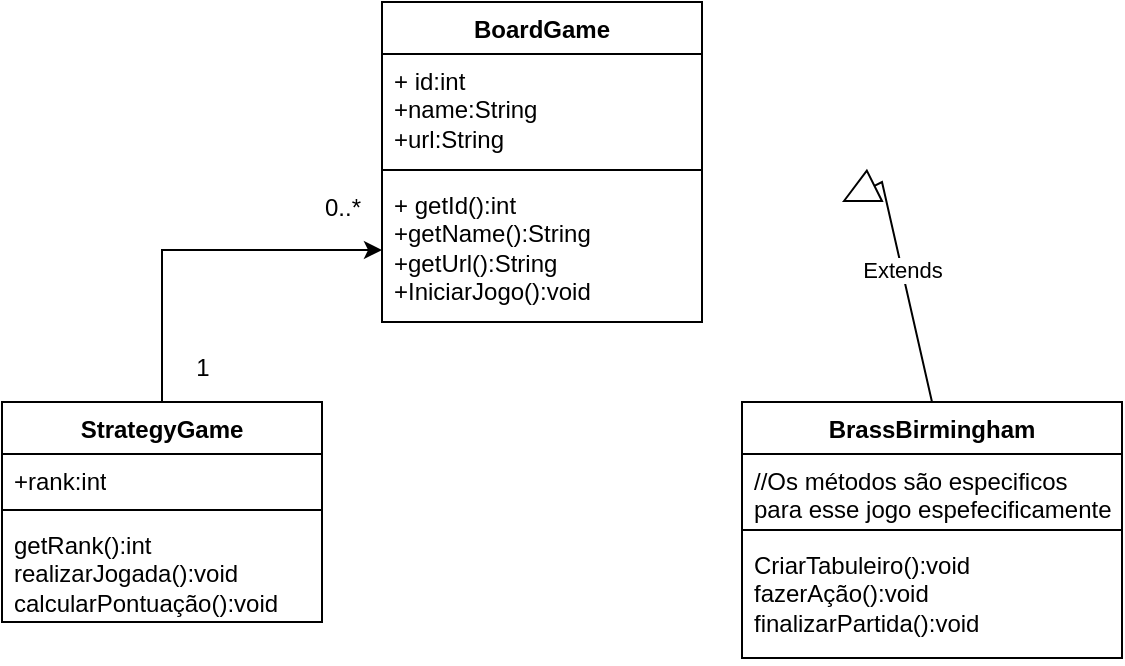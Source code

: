 <mxfile version="21.3.2" type="device">
  <diagram name="Página-1" id="jsQomzUjXCSumbpPs3e9">
    <mxGraphModel dx="880" dy="484" grid="1" gridSize="10" guides="1" tooltips="1" connect="1" arrows="1" fold="1" page="1" pageScale="1" pageWidth="827" pageHeight="1169" math="0" shadow="0">
      <root>
        <mxCell id="0" />
        <mxCell id="1" parent="0" />
        <mxCell id="O_-ekn1fxQvo3HgpInFX-1" value="BoardGame" style="swimlane;fontStyle=1;align=center;verticalAlign=top;childLayout=stackLayout;horizontal=1;startSize=26;horizontalStack=0;resizeParent=1;resizeParentMax=0;resizeLast=0;collapsible=1;marginBottom=0;whiteSpace=wrap;html=1;" vertex="1" parent="1">
          <mxGeometry x="280" y="120" width="160" height="160" as="geometry" />
        </mxCell>
        <mxCell id="O_-ekn1fxQvo3HgpInFX-2" value="+ id:int&lt;br&gt;+name:String&lt;br&gt;+url:String" style="text;strokeColor=none;fillColor=none;align=left;verticalAlign=top;spacingLeft=4;spacingRight=4;overflow=hidden;rotatable=0;points=[[0,0.5],[1,0.5]];portConstraint=eastwest;whiteSpace=wrap;html=1;" vertex="1" parent="O_-ekn1fxQvo3HgpInFX-1">
          <mxGeometry y="26" width="160" height="54" as="geometry" />
        </mxCell>
        <mxCell id="O_-ekn1fxQvo3HgpInFX-3" value="" style="line;strokeWidth=1;fillColor=none;align=left;verticalAlign=middle;spacingTop=-1;spacingLeft=3;spacingRight=3;rotatable=0;labelPosition=right;points=[];portConstraint=eastwest;strokeColor=inherit;" vertex="1" parent="O_-ekn1fxQvo3HgpInFX-1">
          <mxGeometry y="80" width="160" height="8" as="geometry" />
        </mxCell>
        <mxCell id="O_-ekn1fxQvo3HgpInFX-4" value="+ getId():int&lt;br&gt;+getName():String&lt;br&gt;+getUrl():String&lt;br&gt;+IniciarJogo():void" style="text;strokeColor=none;fillColor=none;align=left;verticalAlign=top;spacingLeft=4;spacingRight=4;overflow=hidden;rotatable=0;points=[[0,0.5],[1,0.5]];portConstraint=eastwest;whiteSpace=wrap;html=1;" vertex="1" parent="O_-ekn1fxQvo3HgpInFX-1">
          <mxGeometry y="88" width="160" height="72" as="geometry" />
        </mxCell>
        <mxCell id="O_-ekn1fxQvo3HgpInFX-18" style="edgeStyle=orthogonalEdgeStyle;rounded=0;orthogonalLoop=1;jettySize=auto;html=1;exitX=0.5;exitY=0;exitDx=0;exitDy=0;entryX=0;entryY=0.5;entryDx=0;entryDy=0;" edge="1" parent="1" source="O_-ekn1fxQvo3HgpInFX-5" target="O_-ekn1fxQvo3HgpInFX-4">
          <mxGeometry relative="1" as="geometry" />
        </mxCell>
        <mxCell id="O_-ekn1fxQvo3HgpInFX-5" value="StrategyGame" style="swimlane;fontStyle=1;align=center;verticalAlign=top;childLayout=stackLayout;horizontal=1;startSize=26;horizontalStack=0;resizeParent=1;resizeParentMax=0;resizeLast=0;collapsible=1;marginBottom=0;whiteSpace=wrap;html=1;" vertex="1" parent="1">
          <mxGeometry x="90" y="320" width="160" height="110" as="geometry" />
        </mxCell>
        <mxCell id="O_-ekn1fxQvo3HgpInFX-6" value="+rank:int&lt;br&gt;" style="text;strokeColor=none;fillColor=none;align=left;verticalAlign=top;spacingLeft=4;spacingRight=4;overflow=hidden;rotatable=0;points=[[0,0.5],[1,0.5]];portConstraint=eastwest;whiteSpace=wrap;html=1;" vertex="1" parent="O_-ekn1fxQvo3HgpInFX-5">
          <mxGeometry y="26" width="160" height="24" as="geometry" />
        </mxCell>
        <mxCell id="O_-ekn1fxQvo3HgpInFX-7" value="" style="line;strokeWidth=1;fillColor=none;align=left;verticalAlign=middle;spacingTop=-1;spacingLeft=3;spacingRight=3;rotatable=0;labelPosition=right;points=[];portConstraint=eastwest;strokeColor=inherit;" vertex="1" parent="O_-ekn1fxQvo3HgpInFX-5">
          <mxGeometry y="50" width="160" height="8" as="geometry" />
        </mxCell>
        <mxCell id="O_-ekn1fxQvo3HgpInFX-8" value="getRank():int&lt;br&gt;realizarJogada():void&lt;br&gt;calcularPontuação():void" style="text;strokeColor=none;fillColor=none;align=left;verticalAlign=top;spacingLeft=4;spacingRight=4;overflow=hidden;rotatable=0;points=[[0,0.5],[1,0.5]];portConstraint=eastwest;whiteSpace=wrap;html=1;" vertex="1" parent="O_-ekn1fxQvo3HgpInFX-5">
          <mxGeometry y="58" width="160" height="52" as="geometry" />
        </mxCell>
        <mxCell id="O_-ekn1fxQvo3HgpInFX-11" value="BrassBirmingham" style="swimlane;fontStyle=1;align=center;verticalAlign=top;childLayout=stackLayout;horizontal=1;startSize=26;horizontalStack=0;resizeParent=1;resizeParentMax=0;resizeLast=0;collapsible=1;marginBottom=0;whiteSpace=wrap;html=1;" vertex="1" parent="1">
          <mxGeometry x="460" y="320" width="190" height="128" as="geometry" />
        </mxCell>
        <mxCell id="O_-ekn1fxQvo3HgpInFX-12" value="//Os métodos são especificos para esse jogo espefecificamente" style="text;strokeColor=none;fillColor=none;align=left;verticalAlign=top;spacingLeft=4;spacingRight=4;overflow=hidden;rotatable=0;points=[[0,0.5],[1,0.5]];portConstraint=eastwest;whiteSpace=wrap;html=1;" vertex="1" parent="O_-ekn1fxQvo3HgpInFX-11">
          <mxGeometry y="26" width="190" height="34" as="geometry" />
        </mxCell>
        <mxCell id="O_-ekn1fxQvo3HgpInFX-13" value="" style="line;strokeWidth=1;fillColor=none;align=left;verticalAlign=middle;spacingTop=-1;spacingLeft=3;spacingRight=3;rotatable=0;labelPosition=right;points=[];portConstraint=eastwest;strokeColor=inherit;" vertex="1" parent="O_-ekn1fxQvo3HgpInFX-11">
          <mxGeometry y="60" width="190" height="8" as="geometry" />
        </mxCell>
        <mxCell id="O_-ekn1fxQvo3HgpInFX-14" value="CriarTabuleiro():void&lt;br&gt;fazerAção():void&lt;br&gt;finalizarPartida():void" style="text;strokeColor=none;fillColor=none;align=left;verticalAlign=top;spacingLeft=4;spacingRight=4;overflow=hidden;rotatable=0;points=[[0,0.5],[1,0.5]];portConstraint=eastwest;whiteSpace=wrap;html=1;" vertex="1" parent="O_-ekn1fxQvo3HgpInFX-11">
          <mxGeometry y="68" width="190" height="60" as="geometry" />
        </mxCell>
        <mxCell id="O_-ekn1fxQvo3HgpInFX-20" value="1" style="text;html=1;align=center;verticalAlign=middle;resizable=0;points=[];autosize=1;strokeColor=none;fillColor=none;" vertex="1" parent="1">
          <mxGeometry x="175" y="288" width="30" height="30" as="geometry" />
        </mxCell>
        <mxCell id="O_-ekn1fxQvo3HgpInFX-21" value="0..*" style="text;html=1;align=center;verticalAlign=middle;resizable=0;points=[];autosize=1;strokeColor=none;fillColor=none;" vertex="1" parent="1">
          <mxGeometry x="240" y="208" width="40" height="30" as="geometry" />
        </mxCell>
        <mxCell id="O_-ekn1fxQvo3HgpInFX-23" value="Extends" style="endArrow=block;endSize=16;endFill=0;html=1;rounded=0;exitX=0.5;exitY=0;exitDx=0;exitDy=0;" edge="1" parent="1" source="O_-ekn1fxQvo3HgpInFX-11">
          <mxGeometry width="160" relative="1" as="geometry">
            <mxPoint x="410" y="270" as="sourcePoint" />
            <mxPoint x="510" y="220" as="targetPoint" />
            <Array as="points">
              <mxPoint x="530" y="210" />
              <mxPoint x="510" y="220" />
            </Array>
          </mxGeometry>
        </mxCell>
      </root>
    </mxGraphModel>
  </diagram>
</mxfile>
